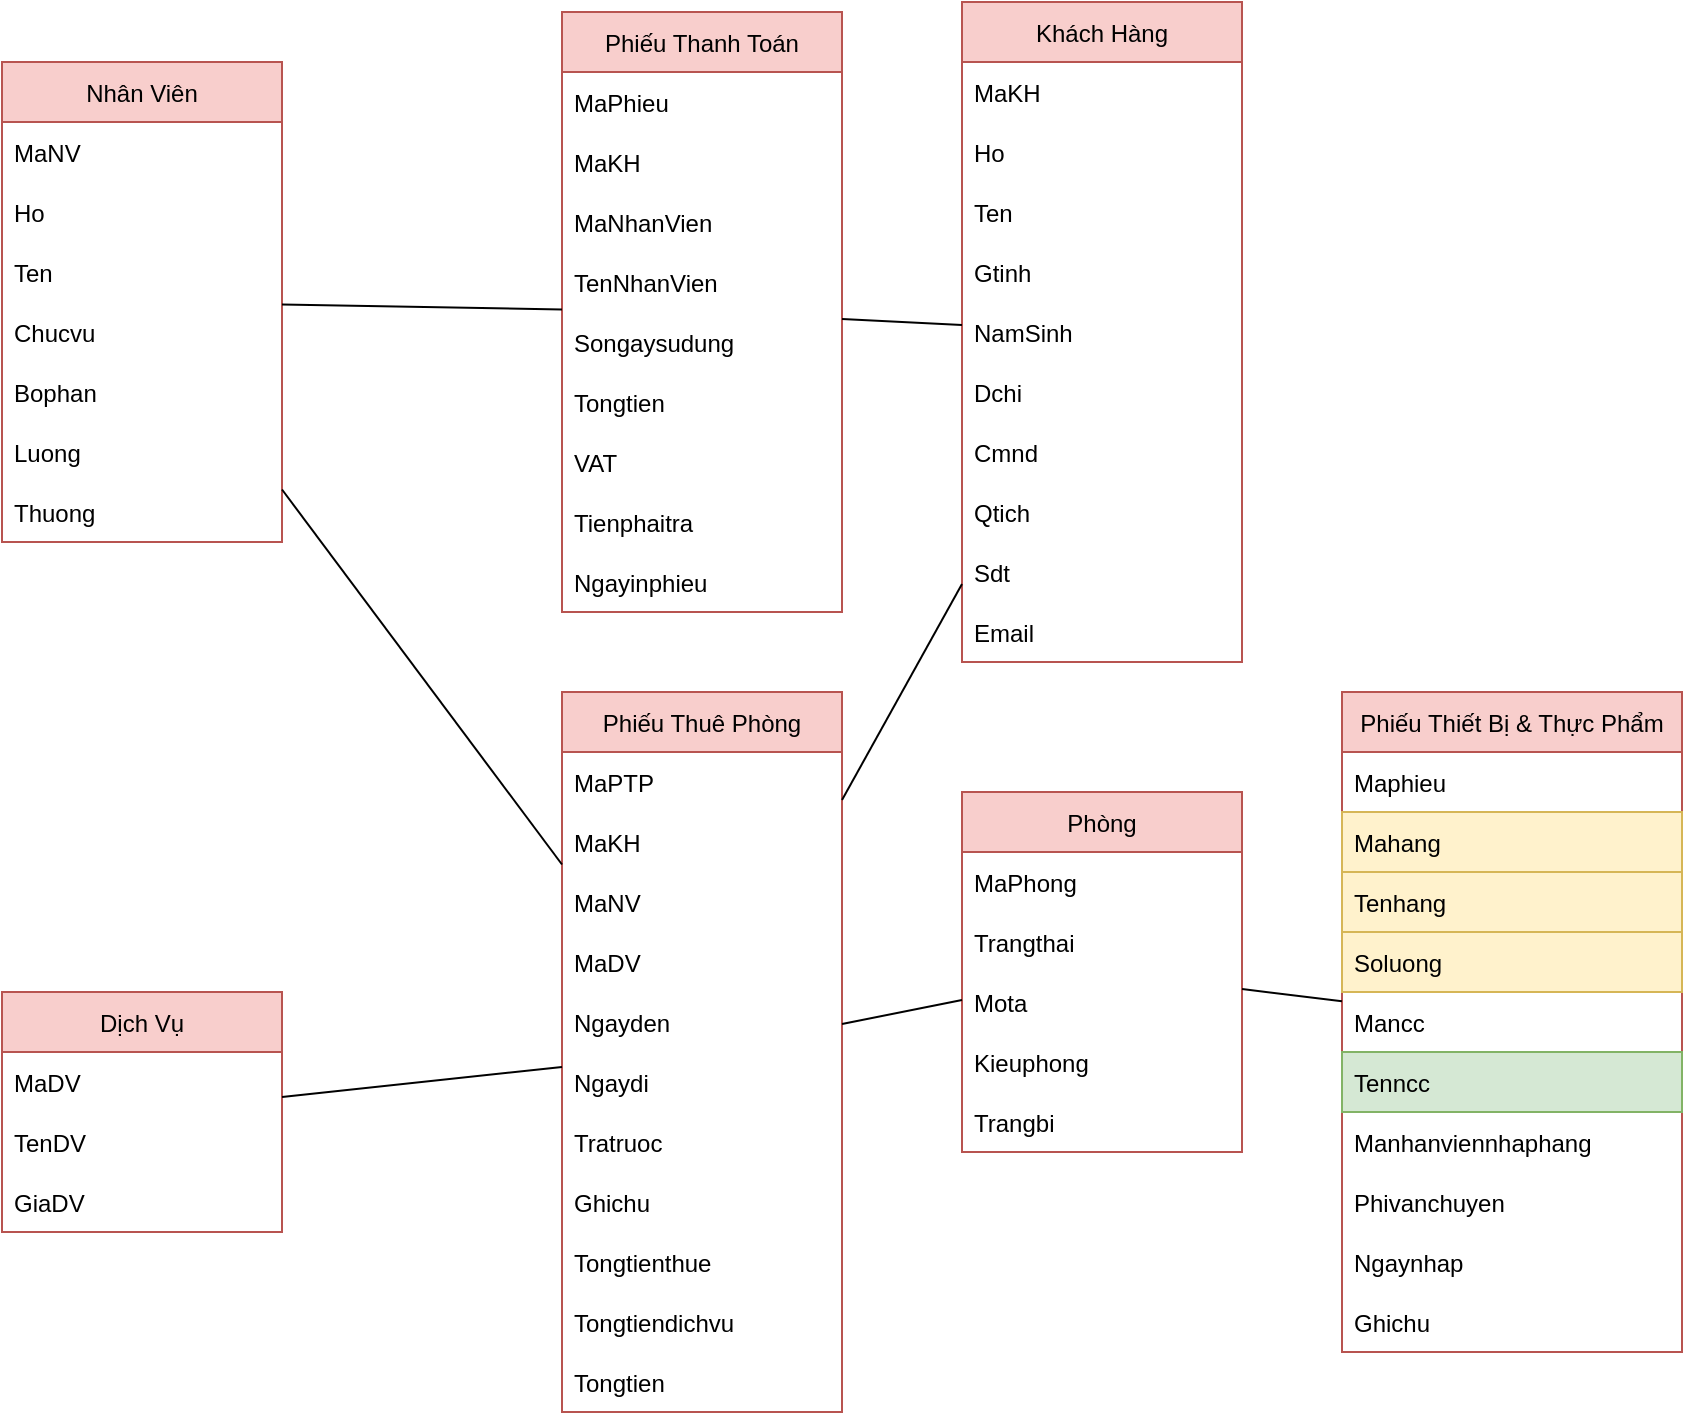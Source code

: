 <mxfile version="13.9.9" type="device"><diagram id="7eF3YoeIpmHI1MQg0MPX" name="Page-1"><mxGraphModel dx="1739" dy="687" grid="1" gridSize="10" guides="1" tooltips="1" connect="1" arrows="1" fold="1" page="1" pageScale="1" pageWidth="827" pageHeight="1169" math="0" shadow="0"><root><mxCell id="0"/><mxCell id="1" parent="0"/><mxCell id="aKGaaWWlIESonN7vYw-Q-1" value="Khách Hàng" style="swimlane;fontStyle=0;childLayout=stackLayout;horizontal=1;startSize=30;horizontalStack=0;resizeParent=1;resizeParentMax=0;resizeLast=0;collapsible=1;marginBottom=0;fillColor=#f8cecc;strokeColor=#b85450;" parent="1" vertex="1"><mxGeometry x="-110" y="315" width="140" height="330" as="geometry"/></mxCell><mxCell id="aKGaaWWlIESonN7vYw-Q-2" value="MaKH" style="text;strokeColor=none;fillColor=none;align=left;verticalAlign=middle;spacingLeft=4;spacingRight=4;overflow=hidden;points=[[0,0.5],[1,0.5]];portConstraint=eastwest;rotatable=0;" parent="aKGaaWWlIESonN7vYw-Q-1" vertex="1"><mxGeometry y="30" width="140" height="30" as="geometry"/></mxCell><mxCell id="aKGaaWWlIESonN7vYw-Q-4" value="Ho" style="text;strokeColor=none;fillColor=none;align=left;verticalAlign=middle;spacingLeft=4;spacingRight=4;overflow=hidden;points=[[0,0.5],[1,0.5]];portConstraint=eastwest;rotatable=0;" parent="aKGaaWWlIESonN7vYw-Q-1" vertex="1"><mxGeometry y="60" width="140" height="30" as="geometry"/></mxCell><mxCell id="aTECQ-9BiBoAfUXdvshy-30" value="Ten" style="text;strokeColor=none;fillColor=none;align=left;verticalAlign=middle;spacingLeft=4;spacingRight=4;overflow=hidden;points=[[0,0.5],[1,0.5]];portConstraint=eastwest;rotatable=0;" parent="aKGaaWWlIESonN7vYw-Q-1" vertex="1"><mxGeometry y="90" width="140" height="30" as="geometry"/></mxCell><mxCell id="aKGaaWWlIESonN7vYw-Q-3" value="Gtinh" style="text;strokeColor=none;fillColor=none;align=left;verticalAlign=middle;spacingLeft=4;spacingRight=4;overflow=hidden;points=[[0,0.5],[1,0.5]];portConstraint=eastwest;rotatable=0;" parent="aKGaaWWlIESonN7vYw-Q-1" vertex="1"><mxGeometry y="120" width="140" height="30" as="geometry"/></mxCell><mxCell id="A2Pmf5FZ_ClT6Z_F50wU-1" value="NamSinh" style="text;strokeColor=none;fillColor=none;align=left;verticalAlign=middle;spacingLeft=4;spacingRight=4;overflow=hidden;points=[[0,0.5],[1,0.5]];portConstraint=eastwest;rotatable=0;" parent="aKGaaWWlIESonN7vYw-Q-1" vertex="1"><mxGeometry y="150" width="140" height="30" as="geometry"/></mxCell><mxCell id="aTECQ-9BiBoAfUXdvshy-2" value="Dchi" style="text;strokeColor=none;fillColor=none;align=left;verticalAlign=middle;spacingLeft=4;spacingRight=4;overflow=hidden;points=[[0,0.5],[1,0.5]];portConstraint=eastwest;rotatable=0;" parent="aKGaaWWlIESonN7vYw-Q-1" vertex="1"><mxGeometry y="180" width="140" height="30" as="geometry"/></mxCell><mxCell id="aTECQ-9BiBoAfUXdvshy-1" value="Cmnd" style="text;strokeColor=none;fillColor=none;align=left;verticalAlign=middle;spacingLeft=4;spacingRight=4;overflow=hidden;points=[[0,0.5],[1,0.5]];portConstraint=eastwest;rotatable=0;" parent="aKGaaWWlIESonN7vYw-Q-1" vertex="1"><mxGeometry y="210" width="140" height="30" as="geometry"/></mxCell><mxCell id="aTECQ-9BiBoAfUXdvshy-3" value="Qtich" style="text;strokeColor=none;fillColor=none;align=left;verticalAlign=middle;spacingLeft=4;spacingRight=4;overflow=hidden;points=[[0,0.5],[1,0.5]];portConstraint=eastwest;rotatable=0;" parent="aKGaaWWlIESonN7vYw-Q-1" vertex="1"><mxGeometry y="240" width="140" height="30" as="geometry"/></mxCell><mxCell id="aTECQ-9BiBoAfUXdvshy-4" value="Sdt" style="text;strokeColor=none;fillColor=none;align=left;verticalAlign=middle;spacingLeft=4;spacingRight=4;overflow=hidden;points=[[0,0.5],[1,0.5]];portConstraint=eastwest;rotatable=0;" parent="aKGaaWWlIESonN7vYw-Q-1" vertex="1"><mxGeometry y="270" width="140" height="30" as="geometry"/></mxCell><mxCell id="aTECQ-9BiBoAfUXdvshy-5" value="Email" style="text;strokeColor=none;fillColor=none;align=left;verticalAlign=middle;spacingLeft=4;spacingRight=4;overflow=hidden;points=[[0,0.5],[1,0.5]];portConstraint=eastwest;rotatable=0;" parent="aKGaaWWlIESonN7vYw-Q-1" vertex="1"><mxGeometry y="300" width="140" height="30" as="geometry"/></mxCell><mxCell id="aKGaaWWlIESonN7vYw-Q-5" value="Phòng" style="swimlane;fontStyle=0;childLayout=stackLayout;horizontal=1;startSize=30;horizontalStack=0;resizeParent=1;resizeParentMax=0;resizeLast=0;collapsible=1;marginBottom=0;fillColor=#f8cecc;strokeColor=#b85450;" parent="1" vertex="1"><mxGeometry x="-110" y="710" width="140" height="180" as="geometry"/></mxCell><mxCell id="aKGaaWWlIESonN7vYw-Q-6" value="MaPhong" style="text;strokeColor=none;fillColor=none;align=left;verticalAlign=middle;spacingLeft=4;spacingRight=4;overflow=hidden;points=[[0,0.5],[1,0.5]];portConstraint=eastwest;rotatable=0;" parent="aKGaaWWlIESonN7vYw-Q-5" vertex="1"><mxGeometry y="30" width="140" height="30" as="geometry"/></mxCell><mxCell id="aTECQ-9BiBoAfUXdvshy-18" value="Trangthai" style="text;strokeColor=none;fillColor=none;align=left;verticalAlign=middle;spacingLeft=4;spacingRight=4;overflow=hidden;points=[[0,0.5],[1,0.5]];portConstraint=eastwest;rotatable=0;" parent="aKGaaWWlIESonN7vYw-Q-5" vertex="1"><mxGeometry y="60" width="140" height="30" as="geometry"/></mxCell><mxCell id="aTECQ-9BiBoAfUXdvshy-24" value="Mota" style="text;strokeColor=none;fillColor=none;align=left;verticalAlign=middle;spacingLeft=4;spacingRight=4;overflow=hidden;points=[[0,0.5],[1,0.5]];portConstraint=eastwest;rotatable=0;" parent="aKGaaWWlIESonN7vYw-Q-5" vertex="1"><mxGeometry y="90" width="140" height="30" as="geometry"/></mxCell><mxCell id="aTECQ-9BiBoAfUXdvshy-127" value="Kieuphong" style="text;strokeColor=none;fillColor=none;align=left;verticalAlign=middle;spacingLeft=4;spacingRight=4;overflow=hidden;points=[[0,0.5],[1,0.5]];portConstraint=eastwest;rotatable=0;" parent="aKGaaWWlIESonN7vYw-Q-5" vertex="1"><mxGeometry y="120" width="140" height="30" as="geometry"/></mxCell><mxCell id="aTECQ-9BiBoAfUXdvshy-21" value="Trangbi" style="text;strokeColor=none;fillColor=none;align=left;verticalAlign=middle;spacingLeft=4;spacingRight=4;overflow=hidden;points=[[0,0.5],[1,0.5]];portConstraint=eastwest;rotatable=0;" parent="aKGaaWWlIESonN7vYw-Q-5" vertex="1"><mxGeometry y="150" width="140" height="30" as="geometry"/></mxCell><mxCell id="aKGaaWWlIESonN7vYw-Q-9" value="Phiếu Thanh Toán" style="swimlane;fontStyle=0;childLayout=stackLayout;horizontal=1;startSize=30;horizontalStack=0;resizeParent=1;resizeParentMax=0;resizeLast=0;collapsible=1;marginBottom=0;fillColor=#f8cecc;strokeColor=#b85450;" parent="1" vertex="1"><mxGeometry x="-310" y="320" width="140" height="300" as="geometry"/></mxCell><mxCell id="aKGaaWWlIESonN7vYw-Q-10" value="MaPhieu" style="text;strokeColor=none;fillColor=none;align=left;verticalAlign=middle;spacingLeft=4;spacingRight=4;overflow=hidden;points=[[0,0.5],[1,0.5]];portConstraint=eastwest;rotatable=0;" parent="aKGaaWWlIESonN7vYw-Q-9" vertex="1"><mxGeometry y="30" width="140" height="30" as="geometry"/></mxCell><mxCell id="aTECQ-9BiBoAfUXdvshy-59" value="MaKH" style="text;strokeColor=none;fillColor=none;align=left;verticalAlign=middle;spacingLeft=4;spacingRight=4;overflow=hidden;points=[[0,0.5],[1,0.5]];portConstraint=eastwest;rotatable=0;" parent="aKGaaWWlIESonN7vYw-Q-9" vertex="1"><mxGeometry y="60" width="140" height="30" as="geometry"/></mxCell><mxCell id="aTECQ-9BiBoAfUXdvshy-53" value="MaNhanVien" style="text;strokeColor=none;fillColor=none;align=left;verticalAlign=middle;spacingLeft=4;spacingRight=4;overflow=hidden;points=[[0,0.5],[1,0.5]];portConstraint=eastwest;rotatable=0;" parent="aKGaaWWlIESonN7vYw-Q-9" vertex="1"><mxGeometry y="90" width="140" height="30" as="geometry"/></mxCell><mxCell id="mq0-_rbovB_cF3NfJ1jz-1" value="TenNhanVien" style="text;strokeColor=none;fillColor=none;align=left;verticalAlign=middle;spacingLeft=4;spacingRight=4;overflow=hidden;points=[[0,0.5],[1,0.5]];portConstraint=eastwest;rotatable=0;" vertex="1" parent="aKGaaWWlIESonN7vYw-Q-9"><mxGeometry y="120" width="140" height="30" as="geometry"/></mxCell><mxCell id="aKGaaWWlIESonN7vYw-Q-24" value="Songaysudung" style="text;strokeColor=none;fillColor=none;align=left;verticalAlign=middle;spacingLeft=4;spacingRight=4;overflow=hidden;points=[[0,0.5],[1,0.5]];portConstraint=eastwest;rotatable=0;" parent="aKGaaWWlIESonN7vYw-Q-9" vertex="1"><mxGeometry y="150" width="140" height="30" as="geometry"/></mxCell><mxCell id="aTECQ-9BiBoAfUXdvshy-15" value="Tongtien" style="text;strokeColor=none;fillColor=none;align=left;verticalAlign=middle;spacingLeft=4;spacingRight=4;overflow=hidden;points=[[0,0.5],[1,0.5]];portConstraint=eastwest;rotatable=0;" parent="aKGaaWWlIESonN7vYw-Q-9" vertex="1"><mxGeometry y="180" width="140" height="30" as="geometry"/></mxCell><mxCell id="aTECQ-9BiBoAfUXdvshy-16" value="VAT" style="text;strokeColor=none;fillColor=none;align=left;verticalAlign=middle;spacingLeft=4;spacingRight=4;overflow=hidden;points=[[0,0.5],[1,0.5]];portConstraint=eastwest;rotatable=0;" parent="aKGaaWWlIESonN7vYw-Q-9" vertex="1"><mxGeometry y="210" width="140" height="30" as="geometry"/></mxCell><mxCell id="aTECQ-9BiBoAfUXdvshy-17" value="Tienphaitra" style="text;strokeColor=none;fillColor=none;align=left;verticalAlign=middle;spacingLeft=4;spacingRight=4;overflow=hidden;points=[[0,0.5],[1,0.5]];portConstraint=eastwest;rotatable=0;" parent="aKGaaWWlIESonN7vYw-Q-9" vertex="1"><mxGeometry y="240" width="140" height="30" as="geometry"/></mxCell><mxCell id="aTECQ-9BiBoAfUXdvshy-54" value="Ngayinphieu" style="text;strokeColor=none;fillColor=none;align=left;verticalAlign=middle;spacingLeft=4;spacingRight=4;overflow=hidden;points=[[0,0.5],[1,0.5]];portConstraint=eastwest;rotatable=0;" parent="aKGaaWWlIESonN7vYw-Q-9" vertex="1"><mxGeometry y="270" width="140" height="30" as="geometry"/></mxCell><mxCell id="aKGaaWWlIESonN7vYw-Q-17" value="Nhân Viên" style="swimlane;fontStyle=0;childLayout=stackLayout;horizontal=1;startSize=30;horizontalStack=0;resizeParent=1;resizeParentMax=0;resizeLast=0;collapsible=1;marginBottom=0;fillColor=#f8cecc;strokeColor=#b85450;" parent="1" vertex="1"><mxGeometry x="-590" y="345" width="140" height="240" as="geometry"/></mxCell><mxCell id="aKGaaWWlIESonN7vYw-Q-18" value="MaNV" style="text;strokeColor=none;fillColor=none;align=left;verticalAlign=middle;spacingLeft=4;spacingRight=4;overflow=hidden;points=[[0,0.5],[1,0.5]];portConstraint=eastwest;rotatable=0;" parent="aKGaaWWlIESonN7vYw-Q-17" vertex="1"><mxGeometry y="30" width="140" height="30" as="geometry"/></mxCell><mxCell id="aTECQ-9BiBoAfUXdvshy-34" value="Ho" style="text;strokeColor=none;fillColor=none;align=left;verticalAlign=middle;spacingLeft=4;spacingRight=4;overflow=hidden;points=[[0,0.5],[1,0.5]];portConstraint=eastwest;rotatable=0;" parent="aKGaaWWlIESonN7vYw-Q-17" vertex="1"><mxGeometry y="60" width="140" height="30" as="geometry"/></mxCell><mxCell id="aTECQ-9BiBoAfUXdvshy-35" value="Ten" style="text;strokeColor=none;fillColor=none;align=left;verticalAlign=middle;spacingLeft=4;spacingRight=4;overflow=hidden;points=[[0,0.5],[1,0.5]];portConstraint=eastwest;rotatable=0;" parent="aKGaaWWlIESonN7vYw-Q-17" vertex="1"><mxGeometry y="90" width="140" height="30" as="geometry"/></mxCell><mxCell id="aTECQ-9BiBoAfUXdvshy-36" value="Chucvu" style="text;strokeColor=none;fillColor=none;align=left;verticalAlign=middle;spacingLeft=4;spacingRight=4;overflow=hidden;points=[[0,0.5],[1,0.5]];portConstraint=eastwest;rotatable=0;" parent="aKGaaWWlIESonN7vYw-Q-17" vertex="1"><mxGeometry y="120" width="140" height="30" as="geometry"/></mxCell><mxCell id="aTECQ-9BiBoAfUXdvshy-37" value="Bophan" style="text;strokeColor=none;fillColor=none;align=left;verticalAlign=middle;spacingLeft=4;spacingRight=4;overflow=hidden;points=[[0,0.5],[1,0.5]];portConstraint=eastwest;rotatable=0;" parent="aKGaaWWlIESonN7vYw-Q-17" vertex="1"><mxGeometry y="150" width="140" height="30" as="geometry"/></mxCell><mxCell id="aTECQ-9BiBoAfUXdvshy-38" value="Luong" style="text;strokeColor=none;fillColor=none;align=left;verticalAlign=middle;spacingLeft=4;spacingRight=4;overflow=hidden;points=[[0,0.5],[1,0.5]];portConstraint=eastwest;rotatable=0;" parent="aKGaaWWlIESonN7vYw-Q-17" vertex="1"><mxGeometry y="180" width="140" height="30" as="geometry"/></mxCell><mxCell id="aTECQ-9BiBoAfUXdvshy-39" value="Thuong" style="text;strokeColor=none;fillColor=none;align=left;verticalAlign=middle;spacingLeft=4;spacingRight=4;overflow=hidden;points=[[0,0.5],[1,0.5]];portConstraint=eastwest;rotatable=0;" parent="aKGaaWWlIESonN7vYw-Q-17" vertex="1"><mxGeometry y="210" width="140" height="30" as="geometry"/></mxCell><mxCell id="aKGaaWWlIESonN7vYw-Q-25" value="Dịch Vụ" style="swimlane;fontStyle=0;childLayout=stackLayout;horizontal=1;startSize=30;horizontalStack=0;resizeParent=1;resizeParentMax=0;resizeLast=0;collapsible=1;marginBottom=0;fillColor=#f8cecc;strokeColor=#b85450;" parent="1" vertex="1"><mxGeometry x="-590" y="810" width="140" height="120" as="geometry"/></mxCell><mxCell id="aKGaaWWlIESonN7vYw-Q-26" value="MaDV" style="text;strokeColor=none;fillColor=none;align=left;verticalAlign=middle;spacingLeft=4;spacingRight=4;overflow=hidden;points=[[0,0.5],[1,0.5]];portConstraint=eastwest;rotatable=0;" parent="aKGaaWWlIESonN7vYw-Q-25" vertex="1"><mxGeometry y="30" width="140" height="30" as="geometry"/></mxCell><mxCell id="aKGaaWWlIESonN7vYw-Q-27" value="TenDV" style="text;strokeColor=none;fillColor=none;align=left;verticalAlign=middle;spacingLeft=4;spacingRight=4;overflow=hidden;points=[[0,0.5],[1,0.5]];portConstraint=eastwest;rotatable=0;" parent="aKGaaWWlIESonN7vYw-Q-25" vertex="1"><mxGeometry y="60" width="140" height="30" as="geometry"/></mxCell><mxCell id="aKGaaWWlIESonN7vYw-Q-28" value="GiaDV" style="text;strokeColor=none;fillColor=none;align=left;verticalAlign=middle;spacingLeft=4;spacingRight=4;overflow=hidden;points=[[0,0.5],[1,0.5]];portConstraint=eastwest;rotatable=0;" parent="aKGaaWWlIESonN7vYw-Q-25" vertex="1"><mxGeometry y="90" width="140" height="30" as="geometry"/></mxCell><mxCell id="aTECQ-9BiBoAfUXdvshy-6" value="Phiếu Thuê Phòng" style="swimlane;fontStyle=0;childLayout=stackLayout;horizontal=1;startSize=30;horizontalStack=0;resizeParent=1;resizeParentMax=0;resizeLast=0;collapsible=1;marginBottom=0;fillColor=#f8cecc;strokeColor=#b85450;" parent="1" vertex="1"><mxGeometry x="-310" y="660" width="140" height="360" as="geometry"/></mxCell><mxCell id="aTECQ-9BiBoAfUXdvshy-7" value="MaPTP" style="text;strokeColor=none;fillColor=none;align=left;verticalAlign=middle;spacingLeft=4;spacingRight=4;overflow=hidden;points=[[0,0.5],[1,0.5]];portConstraint=eastwest;rotatable=0;" parent="aTECQ-9BiBoAfUXdvshy-6" vertex="1"><mxGeometry y="30" width="140" height="30" as="geometry"/></mxCell><mxCell id="aTECQ-9BiBoAfUXdvshy-45" value="MaKH" style="text;strokeColor=none;fillColor=none;align=left;verticalAlign=middle;spacingLeft=4;spacingRight=4;overflow=hidden;points=[[0,0.5],[1,0.5]];portConstraint=eastwest;rotatable=0;" parent="aTECQ-9BiBoAfUXdvshy-6" vertex="1"><mxGeometry y="60" width="140" height="30" as="geometry"/></mxCell><mxCell id="aTECQ-9BiBoAfUXdvshy-105" value="MaNV" style="text;strokeColor=none;fillColor=none;align=left;verticalAlign=middle;spacingLeft=4;spacingRight=4;overflow=hidden;points=[[0,0.5],[1,0.5]];portConstraint=eastwest;rotatable=0;" parent="aTECQ-9BiBoAfUXdvshy-6" vertex="1"><mxGeometry y="90" width="140" height="30" as="geometry"/></mxCell><mxCell id="aTECQ-9BiBoAfUXdvshy-51" value="MaDV" style="text;strokeColor=none;fillColor=none;align=left;verticalAlign=middle;spacingLeft=4;spacingRight=4;overflow=hidden;points=[[0,0.5],[1,0.5]];portConstraint=eastwest;rotatable=0;" parent="aTECQ-9BiBoAfUXdvshy-6" vertex="1"><mxGeometry y="120" width="140" height="30" as="geometry"/></mxCell><mxCell id="aTECQ-9BiBoAfUXdvshy-8" value="Ngayden" style="text;strokeColor=none;fillColor=none;align=left;verticalAlign=middle;spacingLeft=4;spacingRight=4;overflow=hidden;points=[[0,0.5],[1,0.5]];portConstraint=eastwest;rotatable=0;" parent="aTECQ-9BiBoAfUXdvshy-6" vertex="1"><mxGeometry y="150" width="140" height="30" as="geometry"/></mxCell><mxCell id="aTECQ-9BiBoAfUXdvshy-9" value="Ngaydi" style="text;strokeColor=none;fillColor=none;align=left;verticalAlign=middle;spacingLeft=4;spacingRight=4;overflow=hidden;points=[[0,0.5],[1,0.5]];portConstraint=eastwest;rotatable=0;" parent="aTECQ-9BiBoAfUXdvshy-6" vertex="1"><mxGeometry y="180" width="140" height="30" as="geometry"/></mxCell><mxCell id="aTECQ-9BiBoAfUXdvshy-13" value="Tratruoc" style="text;strokeColor=none;fillColor=none;align=left;verticalAlign=middle;spacingLeft=4;spacingRight=4;overflow=hidden;points=[[0,0.5],[1,0.5]];portConstraint=eastwest;rotatable=0;" parent="aTECQ-9BiBoAfUXdvshy-6" vertex="1"><mxGeometry y="210" width="140" height="30" as="geometry"/></mxCell><mxCell id="aTECQ-9BiBoAfUXdvshy-14" value="Ghichu" style="text;strokeColor=none;fillColor=none;align=left;verticalAlign=middle;spacingLeft=4;spacingRight=4;overflow=hidden;points=[[0,0.5],[1,0.5]];portConstraint=eastwest;rotatable=0;" parent="aTECQ-9BiBoAfUXdvshy-6" vertex="1"><mxGeometry y="240" width="140" height="30" as="geometry"/></mxCell><mxCell id="aTECQ-9BiBoAfUXdvshy-107" value="Tongtienthue" style="text;strokeColor=none;fillColor=none;align=left;verticalAlign=middle;spacingLeft=4;spacingRight=4;overflow=hidden;points=[[0,0.5],[1,0.5]];portConstraint=eastwest;rotatable=0;" parent="aTECQ-9BiBoAfUXdvshy-6" vertex="1"><mxGeometry y="270" width="140" height="30" as="geometry"/></mxCell><mxCell id="aTECQ-9BiBoAfUXdvshy-108" value="Tongtiendichvu" style="text;strokeColor=none;fillColor=none;align=left;verticalAlign=middle;spacingLeft=4;spacingRight=4;overflow=hidden;points=[[0,0.5],[1,0.5]];portConstraint=eastwest;rotatable=0;" parent="aTECQ-9BiBoAfUXdvshy-6" vertex="1"><mxGeometry y="300" width="140" height="30" as="geometry"/></mxCell><mxCell id="aTECQ-9BiBoAfUXdvshy-109" value="Tongtien" style="text;strokeColor=none;fillColor=none;align=left;verticalAlign=middle;spacingLeft=4;spacingRight=4;overflow=hidden;points=[[0,0.5],[1,0.5]];portConstraint=eastwest;rotatable=0;" parent="aTECQ-9BiBoAfUXdvshy-6" vertex="1"><mxGeometry y="330" width="140" height="30" as="geometry"/></mxCell><mxCell id="aTECQ-9BiBoAfUXdvshy-50" value="" style="endArrow=none;html=1;" parent="1" source="aKGaaWWlIESonN7vYw-Q-5" target="aTECQ-9BiBoAfUXdvshy-6" edge="1"><mxGeometry width="50" height="50" relative="1" as="geometry"><mxPoint x="-260" y="660" as="sourcePoint"/><mxPoint x="-210" y="610" as="targetPoint"/></mxGeometry></mxCell><mxCell id="aTECQ-9BiBoAfUXdvshy-52" value="" style="endArrow=none;html=1;" parent="1" source="aTECQ-9BiBoAfUXdvshy-6" target="aKGaaWWlIESonN7vYw-Q-25" edge="1"><mxGeometry width="50" height="50" relative="1" as="geometry"><mxPoint x="-70" y="590" as="sourcePoint"/><mxPoint x="-20" y="540" as="targetPoint"/></mxGeometry></mxCell><mxCell id="aTECQ-9BiBoAfUXdvshy-58" value="" style="endArrow=none;html=1;" parent="1" source="aKGaaWWlIESonN7vYw-Q-9" target="aKGaaWWlIESonN7vYw-Q-17" edge="1"><mxGeometry width="50" height="50" relative="1" as="geometry"><mxPoint x="-200" y="380" as="sourcePoint"/><mxPoint x="-150" y="330" as="targetPoint"/></mxGeometry></mxCell><mxCell id="aTECQ-9BiBoAfUXdvshy-60" value="" style="endArrow=none;html=1;" parent="1" source="aKGaaWWlIESonN7vYw-Q-9" target="aKGaaWWlIESonN7vYw-Q-1" edge="1"><mxGeometry width="50" height="50" relative="1" as="geometry"><mxPoint y="360" as="sourcePoint"/><mxPoint x="50" y="310" as="targetPoint"/></mxGeometry></mxCell><mxCell id="aTECQ-9BiBoAfUXdvshy-110" value="Phiếu Thiết Bị &amp; Thực Phẩm" style="swimlane;fontStyle=0;childLayout=stackLayout;horizontal=1;startSize=30;horizontalStack=0;resizeParent=1;resizeParentMax=0;resizeLast=0;collapsible=1;marginBottom=0;fillColor=#f8cecc;strokeColor=#b85450;" parent="1" vertex="1"><mxGeometry x="80" y="660" width="170" height="330" as="geometry"/></mxCell><mxCell id="Qu6nRAYG70ceMj00Re6B-4" value="Maphieu" style="text;strokeColor=none;fillColor=none;align=left;verticalAlign=middle;spacingLeft=4;spacingRight=4;overflow=hidden;points=[[0,0.5],[1,0.5]];portConstraint=eastwest;rotatable=0;" parent="aTECQ-9BiBoAfUXdvshy-110" vertex="1"><mxGeometry y="30" width="170" height="30" as="geometry"/></mxCell><mxCell id="Qu6nRAYG70ceMj00Re6B-13" value="Mahang" style="text;strokeColor=#d6b656;fillColor=#fff2cc;align=left;verticalAlign=middle;spacingLeft=4;spacingRight=4;overflow=hidden;points=[[0,0.5],[1,0.5]];portConstraint=eastwest;rotatable=0;" parent="aTECQ-9BiBoAfUXdvshy-110" vertex="1"><mxGeometry y="60" width="170" height="30" as="geometry"/></mxCell><mxCell id="mq0-_rbovB_cF3NfJ1jz-2" value="Tenhang" style="text;strokeColor=#d6b656;fillColor=#fff2cc;align=left;verticalAlign=middle;spacingLeft=4;spacingRight=4;overflow=hidden;points=[[0,0.5],[1,0.5]];portConstraint=eastwest;rotatable=0;" vertex="1" parent="aTECQ-9BiBoAfUXdvshy-110"><mxGeometry y="90" width="170" height="30" as="geometry"/></mxCell><mxCell id="aTECQ-9BiBoAfUXdvshy-118" value="Soluong" style="text;strokeColor=#d6b656;fillColor=#fff2cc;align=left;verticalAlign=middle;spacingLeft=4;spacingRight=4;overflow=hidden;points=[[0,0.5],[1,0.5]];portConstraint=eastwest;rotatable=0;" parent="aTECQ-9BiBoAfUXdvshy-110" vertex="1"><mxGeometry y="120" width="170" height="30" as="geometry"/></mxCell><mxCell id="Qu6nRAYG70ceMj00Re6B-12" value="Mancc" style="text;strokeColor=none;fillColor=none;align=left;verticalAlign=middle;spacingLeft=4;spacingRight=4;overflow=hidden;points=[[0,0.5],[1,0.5]];portConstraint=eastwest;rotatable=0;" parent="aTECQ-9BiBoAfUXdvshy-110" vertex="1"><mxGeometry y="150" width="170" height="30" as="geometry"/></mxCell><mxCell id="mq0-_rbovB_cF3NfJ1jz-3" value="Tenncc" style="text;strokeColor=#82b366;fillColor=#d5e8d4;align=left;verticalAlign=middle;spacingLeft=4;spacingRight=4;overflow=hidden;points=[[0,0.5],[1,0.5]];portConstraint=eastwest;rotatable=0;" vertex="1" parent="aTECQ-9BiBoAfUXdvshy-110"><mxGeometry y="180" width="170" height="30" as="geometry"/></mxCell><mxCell id="Qu6nRAYG70ceMj00Re6B-3" value="Manhanviennhaphang" style="text;strokeColor=none;fillColor=none;align=left;verticalAlign=middle;spacingLeft=4;spacingRight=4;overflow=hidden;points=[[0,0.5],[1,0.5]];portConstraint=eastwest;rotatable=0;" parent="aTECQ-9BiBoAfUXdvshy-110" vertex="1"><mxGeometry y="210" width="170" height="30" as="geometry"/></mxCell><mxCell id="Qu6nRAYG70ceMj00Re6B-14" value="Phivanchuyen" style="text;strokeColor=none;fillColor=none;align=left;verticalAlign=middle;spacingLeft=4;spacingRight=4;overflow=hidden;points=[[0,0.5],[1,0.5]];portConstraint=eastwest;rotatable=0;" parent="aTECQ-9BiBoAfUXdvshy-110" vertex="1"><mxGeometry y="240" width="170" height="30" as="geometry"/></mxCell><mxCell id="Qu6nRAYG70ceMj00Re6B-15" value="Ngaynhap" style="text;strokeColor=none;fillColor=none;align=left;verticalAlign=middle;spacingLeft=4;spacingRight=4;overflow=hidden;points=[[0,0.5],[1,0.5]];portConstraint=eastwest;rotatable=0;" parent="aTECQ-9BiBoAfUXdvshy-110" vertex="1"><mxGeometry y="270" width="170" height="30" as="geometry"/></mxCell><mxCell id="Qu6nRAYG70ceMj00Re6B-16" value="Ghichu" style="text;strokeColor=none;fillColor=none;align=left;verticalAlign=middle;spacingLeft=4;spacingRight=4;overflow=hidden;points=[[0,0.5],[1,0.5]];portConstraint=eastwest;rotatable=0;" parent="aTECQ-9BiBoAfUXdvshy-110" vertex="1"><mxGeometry y="300" width="170" height="30" as="geometry"/></mxCell><mxCell id="aTECQ-9BiBoAfUXdvshy-126" value="" style="endArrow=none;html=1;" parent="1" source="aKGaaWWlIESonN7vYw-Q-5" target="aTECQ-9BiBoAfUXdvshy-110" edge="1"><mxGeometry width="50" height="50" relative="1" as="geometry"><mxPoint x="190" y="780" as="sourcePoint"/><mxPoint x="240" y="730" as="targetPoint"/></mxGeometry></mxCell><mxCell id="Qu6nRAYG70ceMj00Re6B-1" value="" style="endArrow=none;html=1;" parent="1" source="aTECQ-9BiBoAfUXdvshy-6" target="aKGaaWWlIESonN7vYw-Q-1" edge="1"><mxGeometry width="50" height="50" relative="1" as="geometry"><mxPoint x="-180" y="680" as="sourcePoint"/><mxPoint x="-130" y="630" as="targetPoint"/></mxGeometry></mxCell><mxCell id="Qu6nRAYG70ceMj00Re6B-2" value="" style="endArrow=none;html=1;" parent="1" source="aTECQ-9BiBoAfUXdvshy-6" target="aKGaaWWlIESonN7vYw-Q-17" edge="1"><mxGeometry width="50" height="50" relative="1" as="geometry"><mxPoint x="-330" y="650" as="sourcePoint"/><mxPoint x="-280" y="600" as="targetPoint"/></mxGeometry></mxCell></root></mxGraphModel></diagram></mxfile>